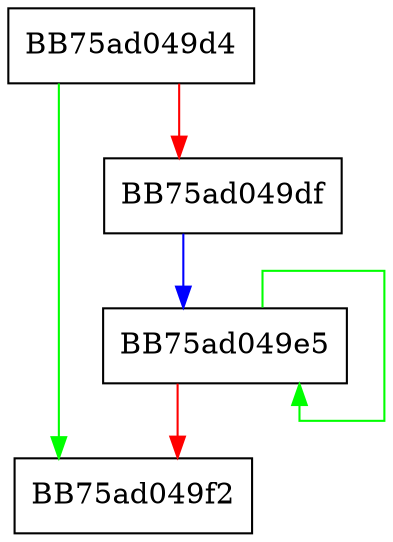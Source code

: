 digraph SymCryptFdefRawIsEqualUint32 {
  node [shape="box"];
  graph [splines=ortho];
  BB75ad049d4 -> BB75ad049f2 [color="green"];
  BB75ad049d4 -> BB75ad049df [color="red"];
  BB75ad049df -> BB75ad049e5 [color="blue"];
  BB75ad049e5 -> BB75ad049e5 [color="green"];
  BB75ad049e5 -> BB75ad049f2 [color="red"];
}